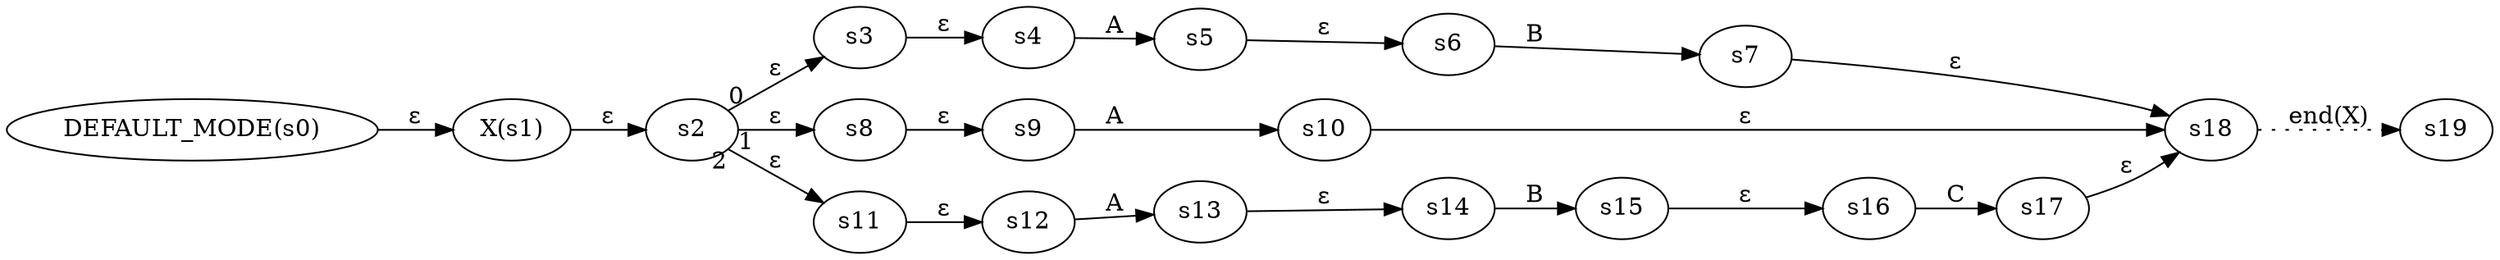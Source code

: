 digraph ATN {
  rankdir=LR;

  "DEFAULT_MODE(s0)" -> "X(s1)" [label=ε]
  "X(s1)" -> s2 [label=ε]
  s2 -> s3 [label=ε taillabel=0]
  s3 -> s4 [label=ε]
  s4 -> s5 [label=A]
  s5 -> s6 [label=ε]
  s6 -> s7 [label=B]
  s7 -> s18 [label=ε]
  s18 -> s19 [label="end(X)" style=dotted]
  s2 -> s8 [label=ε taillabel=1]
  s8 -> s9 [label=ε]
  s9 -> s10 [label=A]
  s10 -> s18 [label=ε]
  s2 -> s11 [label=ε taillabel=2]
  s11 -> s12 [label=ε]
  s12 -> s13 [label=A]
  s13 -> s14 [label=ε]
  s14 -> s15 [label=B]
  s15 -> s16 [label=ε]
  s16 -> s17 [label=C]
  s17 -> s18 [label=ε]
}